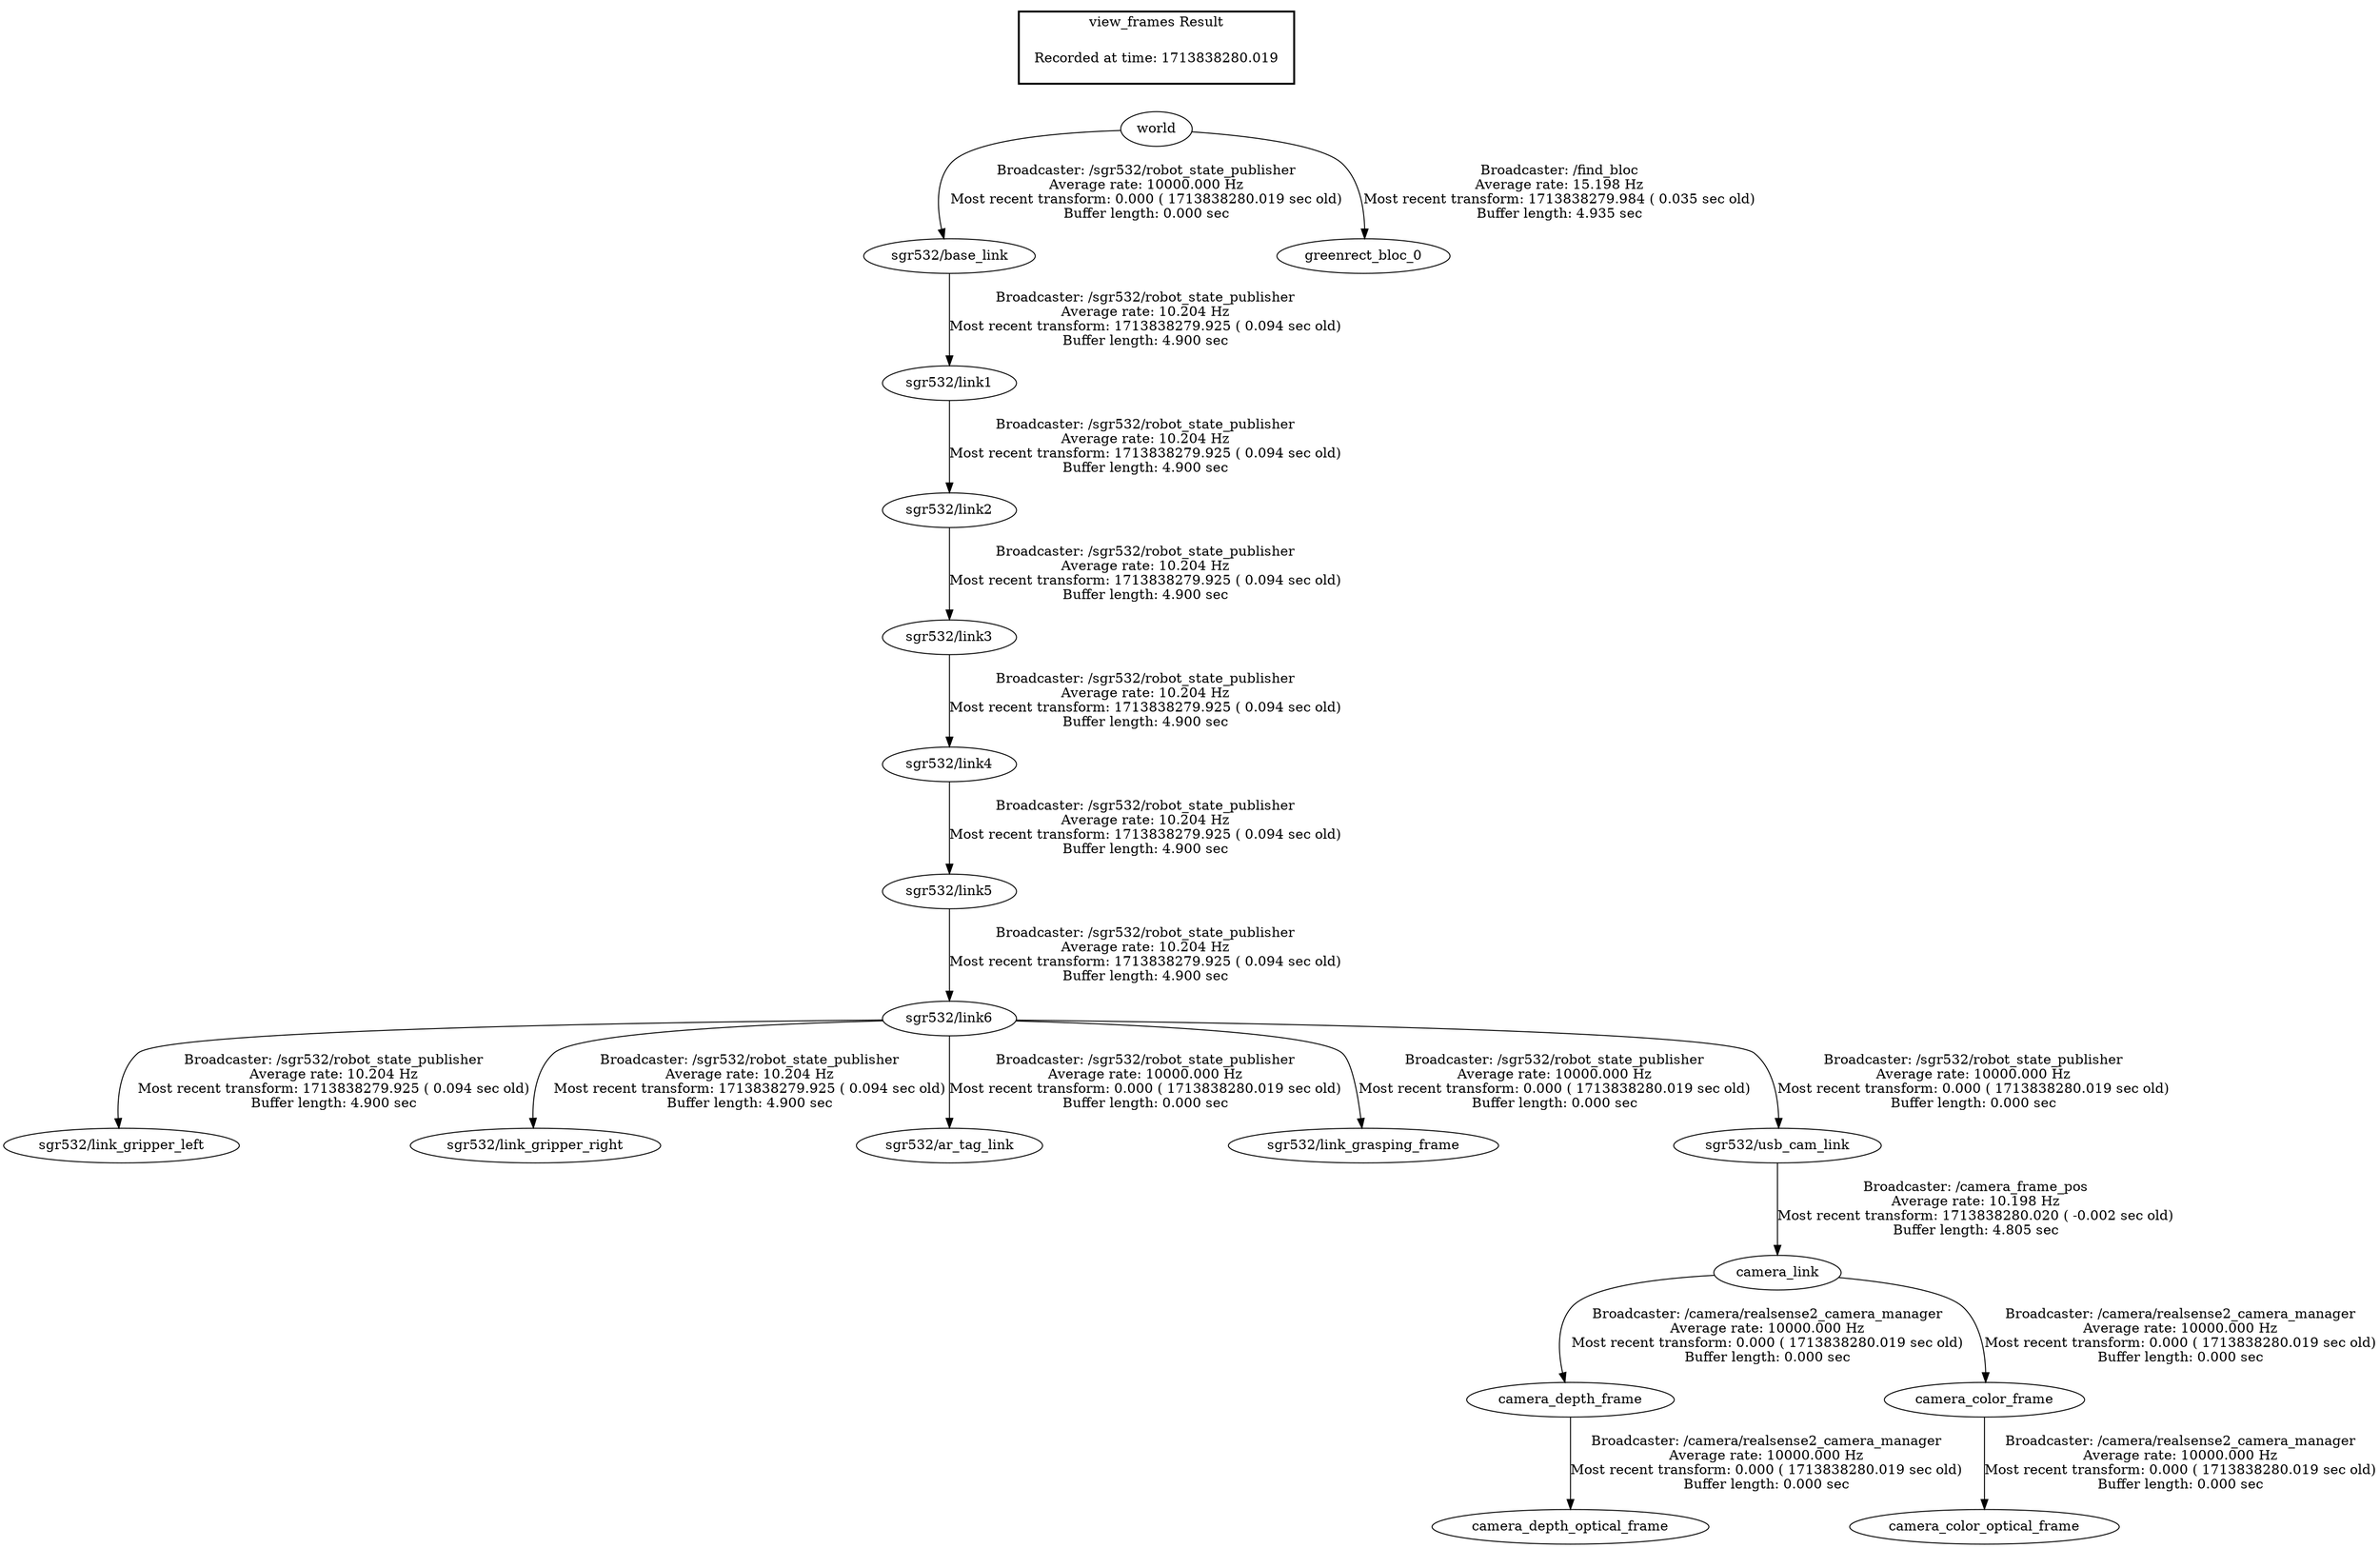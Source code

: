 digraph G {
"sgr532/base_link" -> "sgr532/link1"[label="Broadcaster: /sgr532/robot_state_publisher\nAverage rate: 10.204 Hz\nMost recent transform: 1713838279.925 ( 0.094 sec old)\nBuffer length: 4.900 sec\n"];
"world" -> "sgr532/base_link"[label="Broadcaster: /sgr532/robot_state_publisher\nAverage rate: 10000.000 Hz\nMost recent transform: 0.000 ( 1713838280.019 sec old)\nBuffer length: 0.000 sec\n"];
"sgr532/link1" -> "sgr532/link2"[label="Broadcaster: /sgr532/robot_state_publisher\nAverage rate: 10.204 Hz\nMost recent transform: 1713838279.925 ( 0.094 sec old)\nBuffer length: 4.900 sec\n"];
"sgr532/link2" -> "sgr532/link3"[label="Broadcaster: /sgr532/robot_state_publisher\nAverage rate: 10.204 Hz\nMost recent transform: 1713838279.925 ( 0.094 sec old)\nBuffer length: 4.900 sec\n"];
"sgr532/link3" -> "sgr532/link4"[label="Broadcaster: /sgr532/robot_state_publisher\nAverage rate: 10.204 Hz\nMost recent transform: 1713838279.925 ( 0.094 sec old)\nBuffer length: 4.900 sec\n"];
"sgr532/link4" -> "sgr532/link5"[label="Broadcaster: /sgr532/robot_state_publisher\nAverage rate: 10.204 Hz\nMost recent transform: 1713838279.925 ( 0.094 sec old)\nBuffer length: 4.900 sec\n"];
"sgr532/link5" -> "sgr532/link6"[label="Broadcaster: /sgr532/robot_state_publisher\nAverage rate: 10.204 Hz\nMost recent transform: 1713838279.925 ( 0.094 sec old)\nBuffer length: 4.900 sec\n"];
"sgr532/link6" -> "sgr532/link_gripper_left"[label="Broadcaster: /sgr532/robot_state_publisher\nAverage rate: 10.204 Hz\nMost recent transform: 1713838279.925 ( 0.094 sec old)\nBuffer length: 4.900 sec\n"];
"sgr532/link6" -> "sgr532/link_gripper_right"[label="Broadcaster: /sgr532/robot_state_publisher\nAverage rate: 10.204 Hz\nMost recent transform: 1713838279.925 ( 0.094 sec old)\nBuffer length: 4.900 sec\n"];
"sgr532/link6" -> "sgr532/ar_tag_link"[label="Broadcaster: /sgr532/robot_state_publisher\nAverage rate: 10000.000 Hz\nMost recent transform: 0.000 ( 1713838280.019 sec old)\nBuffer length: 0.000 sec\n"];
"sgr532/link6" -> "sgr532/link_grasping_frame"[label="Broadcaster: /sgr532/robot_state_publisher\nAverage rate: 10000.000 Hz\nMost recent transform: 0.000 ( 1713838280.019 sec old)\nBuffer length: 0.000 sec\n"];
"sgr532/link6" -> "sgr532/usb_cam_link"[label="Broadcaster: /sgr532/robot_state_publisher\nAverage rate: 10000.000 Hz\nMost recent transform: 0.000 ( 1713838280.019 sec old)\nBuffer length: 0.000 sec\n"];
"camera_link" -> "camera_depth_frame"[label="Broadcaster: /camera/realsense2_camera_manager\nAverage rate: 10000.000 Hz\nMost recent transform: 0.000 ( 1713838280.019 sec old)\nBuffer length: 0.000 sec\n"];
"sgr532/usb_cam_link" -> "camera_link"[label="Broadcaster: /camera_frame_pos\nAverage rate: 10.198 Hz\nMost recent transform: 1713838280.020 ( -0.002 sec old)\nBuffer length: 4.805 sec\n"];
"camera_depth_frame" -> "camera_depth_optical_frame"[label="Broadcaster: /camera/realsense2_camera_manager\nAverage rate: 10000.000 Hz\nMost recent transform: 0.000 ( 1713838280.019 sec old)\nBuffer length: 0.000 sec\n"];
"camera_link" -> "camera_color_frame"[label="Broadcaster: /camera/realsense2_camera_manager\nAverage rate: 10000.000 Hz\nMost recent transform: 0.000 ( 1713838280.019 sec old)\nBuffer length: 0.000 sec\n"];
"camera_color_frame" -> "camera_color_optical_frame"[label="Broadcaster: /camera/realsense2_camera_manager\nAverage rate: 10000.000 Hz\nMost recent transform: 0.000 ( 1713838280.019 sec old)\nBuffer length: 0.000 sec\n"];
"world" -> "greenrect_bloc_0"[label="Broadcaster: /find_bloc\nAverage rate: 15.198 Hz\nMost recent transform: 1713838279.984 ( 0.035 sec old)\nBuffer length: 4.935 sec\n"];
edge [style=invis];
 subgraph cluster_legend { style=bold; color=black; label ="view_frames Result";
"Recorded at time: 1713838280.019"[ shape=plaintext ] ;
 }->"world";
}